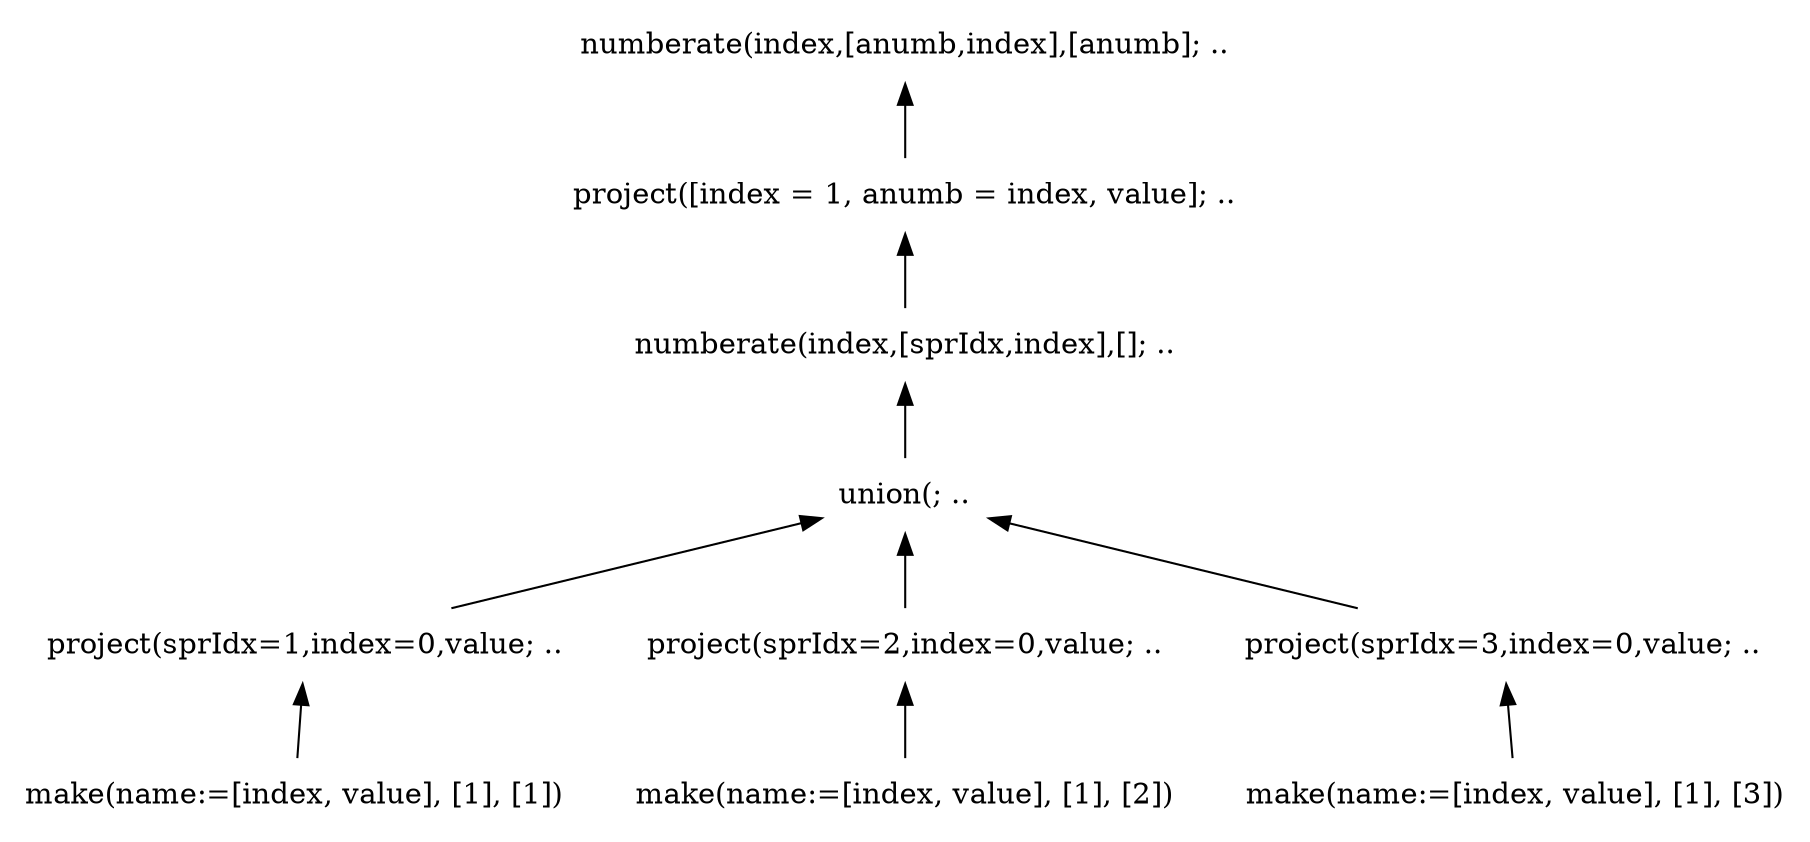 digraph AST {
edge [color=black, dir=both, weight=1, fontcolor=black, arrowhead=none, arrowtail=normal]
node [shape=plaintext]
  numberate1 -> project2
    project2 -> numberate3
      numberate3 -> union4
        union4 -> project5
          project5 -> make6
make6 [label="make(name:=[index, value], [1], [1])"]
project5 [label="project(sprIdx=1,index=0,value; .."]
          union4 -> project7
            project7 -> make8
make8 [label="make(name:=[index, value], [1], [2])"]
project7 [label="project(sprIdx=2,index=0,value; .."]
            union4 -> project9
              project9 -> make10
make10 [label="make(name:=[index, value], [1], [3])"]
project9 [label="project(sprIdx=3,index=0,value; .."]
union4 [label="union(; .."]
numberate3 [label="numberate(index,[sprIdx,index],[]; .."]
project2 [label="project([index = 1, anumb = index, value]; .."]
numberate1 [label="numberate(index,[anumb,index],[anumb]; .."]

}